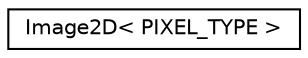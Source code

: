digraph "Graphical Class Hierarchy"
{
  edge [fontname="Helvetica",fontsize="10",labelfontname="Helvetica",labelfontsize="10"];
  node [fontname="Helvetica",fontsize="10",shape=record];
  rankdir="LR";
  Node1 [label="Image2D\< PIXEL_TYPE \>",height=0.2,width=0.4,color="black", fillcolor="white", style="filled",URL="$class_image2_d.html"];
}
